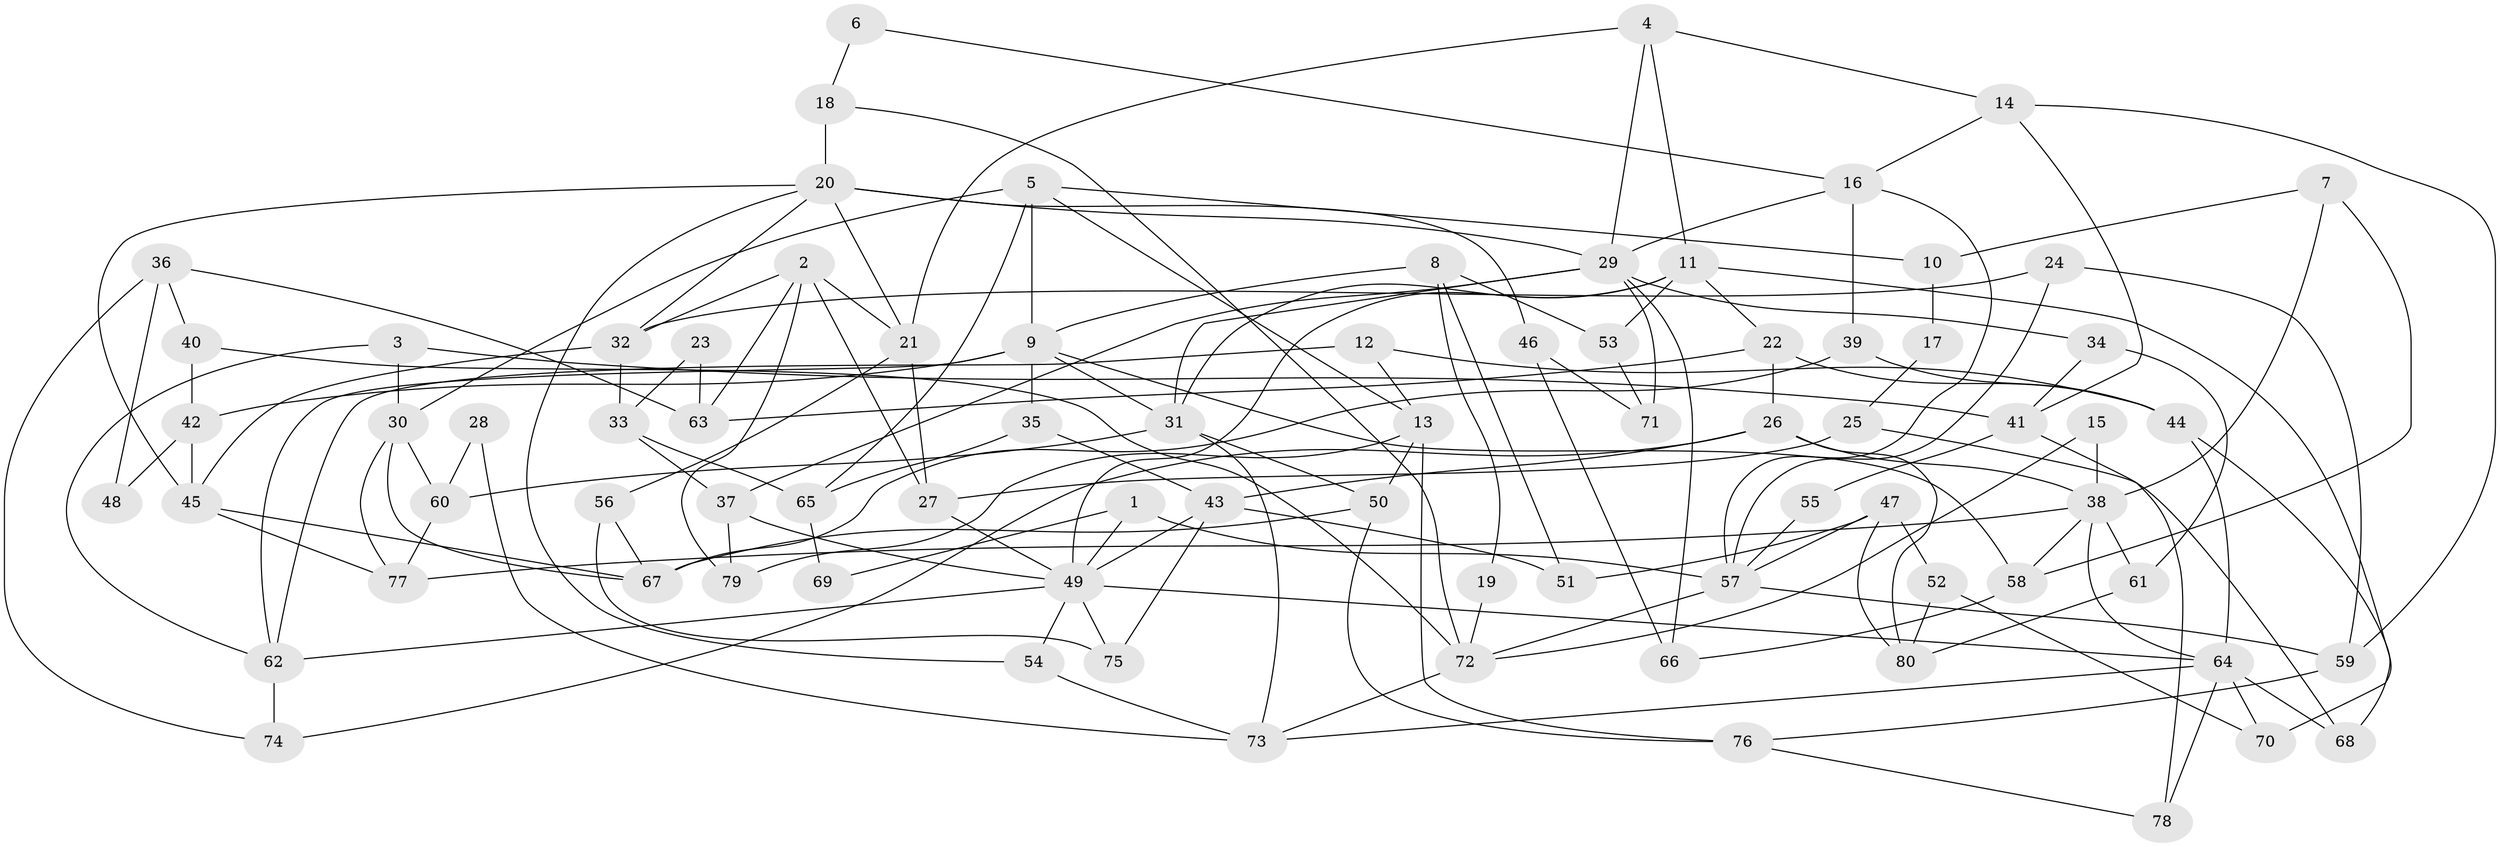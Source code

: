 // Generated by graph-tools (version 1.1) at 2025/51/03/09/25 04:51:34]
// undirected, 80 vertices, 160 edges
graph export_dot {
graph [start="1"]
  node [color=gray90,style=filled];
  1;
  2;
  3;
  4;
  5;
  6;
  7;
  8;
  9;
  10;
  11;
  12;
  13;
  14;
  15;
  16;
  17;
  18;
  19;
  20;
  21;
  22;
  23;
  24;
  25;
  26;
  27;
  28;
  29;
  30;
  31;
  32;
  33;
  34;
  35;
  36;
  37;
  38;
  39;
  40;
  41;
  42;
  43;
  44;
  45;
  46;
  47;
  48;
  49;
  50;
  51;
  52;
  53;
  54;
  55;
  56;
  57;
  58;
  59;
  60;
  61;
  62;
  63;
  64;
  65;
  66;
  67;
  68;
  69;
  70;
  71;
  72;
  73;
  74;
  75;
  76;
  77;
  78;
  79;
  80;
  1 -- 49;
  1 -- 57;
  1 -- 69;
  2 -- 32;
  2 -- 21;
  2 -- 27;
  2 -- 63;
  2 -- 79;
  3 -- 62;
  3 -- 30;
  3 -- 41;
  4 -- 21;
  4 -- 14;
  4 -- 11;
  4 -- 29;
  5 -- 30;
  5 -- 9;
  5 -- 10;
  5 -- 13;
  5 -- 65;
  6 -- 16;
  6 -- 18;
  7 -- 58;
  7 -- 38;
  7 -- 10;
  8 -- 9;
  8 -- 53;
  8 -- 19;
  8 -- 51;
  9 -- 31;
  9 -- 62;
  9 -- 35;
  9 -- 42;
  9 -- 58;
  10 -- 17;
  11 -- 49;
  11 -- 22;
  11 -- 31;
  11 -- 53;
  11 -- 70;
  12 -- 44;
  12 -- 13;
  12 -- 62;
  13 -- 79;
  13 -- 50;
  13 -- 76;
  14 -- 16;
  14 -- 59;
  14 -- 41;
  15 -- 72;
  15 -- 38;
  16 -- 29;
  16 -- 57;
  16 -- 39;
  17 -- 25;
  18 -- 20;
  18 -- 72;
  19 -- 72;
  20 -- 29;
  20 -- 21;
  20 -- 32;
  20 -- 45;
  20 -- 46;
  20 -- 54;
  21 -- 27;
  21 -- 56;
  22 -- 26;
  22 -- 44;
  22 -- 63;
  23 -- 33;
  23 -- 63;
  24 -- 57;
  24 -- 32;
  24 -- 59;
  25 -- 27;
  25 -- 68;
  26 -- 74;
  26 -- 43;
  26 -- 38;
  26 -- 80;
  27 -- 49;
  28 -- 73;
  28 -- 60;
  29 -- 31;
  29 -- 34;
  29 -- 37;
  29 -- 66;
  29 -- 71;
  30 -- 77;
  30 -- 60;
  30 -- 67;
  31 -- 50;
  31 -- 60;
  31 -- 73;
  32 -- 45;
  32 -- 33;
  33 -- 37;
  33 -- 65;
  34 -- 41;
  34 -- 61;
  35 -- 65;
  35 -- 43;
  36 -- 40;
  36 -- 63;
  36 -- 48;
  36 -- 74;
  37 -- 49;
  37 -- 79;
  38 -- 64;
  38 -- 58;
  38 -- 61;
  38 -- 77;
  39 -- 67;
  39 -- 44;
  40 -- 72;
  40 -- 42;
  41 -- 55;
  41 -- 78;
  42 -- 45;
  42 -- 48;
  43 -- 51;
  43 -- 49;
  43 -- 75;
  44 -- 64;
  44 -- 68;
  45 -- 67;
  45 -- 77;
  46 -- 66;
  46 -- 71;
  47 -- 80;
  47 -- 52;
  47 -- 51;
  47 -- 57;
  49 -- 64;
  49 -- 54;
  49 -- 62;
  49 -- 75;
  50 -- 76;
  50 -- 67;
  52 -- 70;
  52 -- 80;
  53 -- 71;
  54 -- 73;
  55 -- 57;
  56 -- 67;
  56 -- 75;
  57 -- 59;
  57 -- 72;
  58 -- 66;
  59 -- 76;
  60 -- 77;
  61 -- 80;
  62 -- 74;
  64 -- 73;
  64 -- 68;
  64 -- 70;
  64 -- 78;
  65 -- 69;
  72 -- 73;
  76 -- 78;
}
